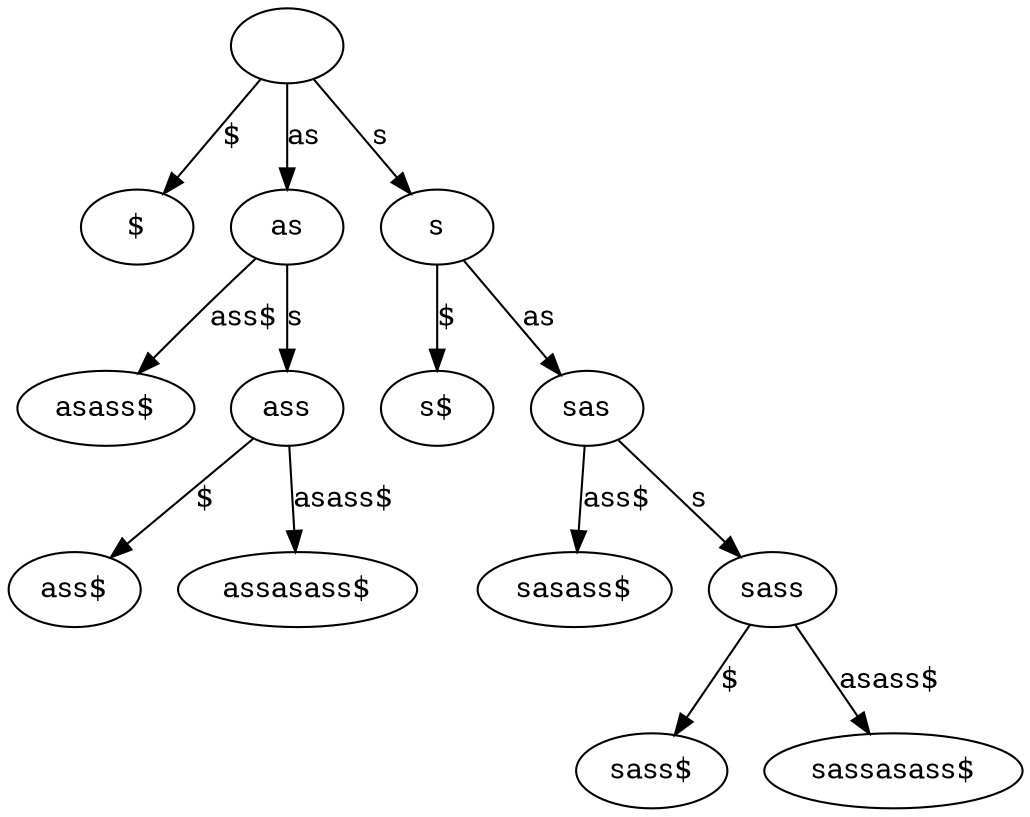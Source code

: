// Suffix tree
digraph {
	"|" [label=""]
	"$|$" [label="$"]
	"|" -> "$|$" [label="$"]
	"as|as" [label=as]
	"ass$|asass$" [label="asass$"]
	"as|as" -> "ass$|asass$" [label="ass$"]
	"s|ass" [label=ass]
	"$|ass$" [label="ass$"]
	"s|ass" -> "$|ass$" [label="$"]
	"asass$|assasass$" [label="assasass$"]
	"s|ass" -> "asass$|assasass$" [label="asass$"]
	"as|as" -> "s|ass" [label=s]
	"|" -> "as|as" [label=as]
	"s|s" [label=s]
	"$|s$" [label="s$"]
	"s|s" -> "$|s$" [label="$"]
	"as|sas" [label=sas]
	"ass$|sasass$" [label="sasass$"]
	"as|sas" -> "ass$|sasass$" [label="ass$"]
	"s|sass" [label=sass]
	"$|sass$" [label="sass$"]
	"s|sass" -> "$|sass$" [label="$"]
	"asass$|sassasass$" [label="sassasass$"]
	"s|sass" -> "asass$|sassasass$" [label="asass$"]
	"as|sas" -> "s|sass" [label=s]
	"s|s" -> "as|sas" [label=as]
	"|" -> "s|s" [label=s]
}
